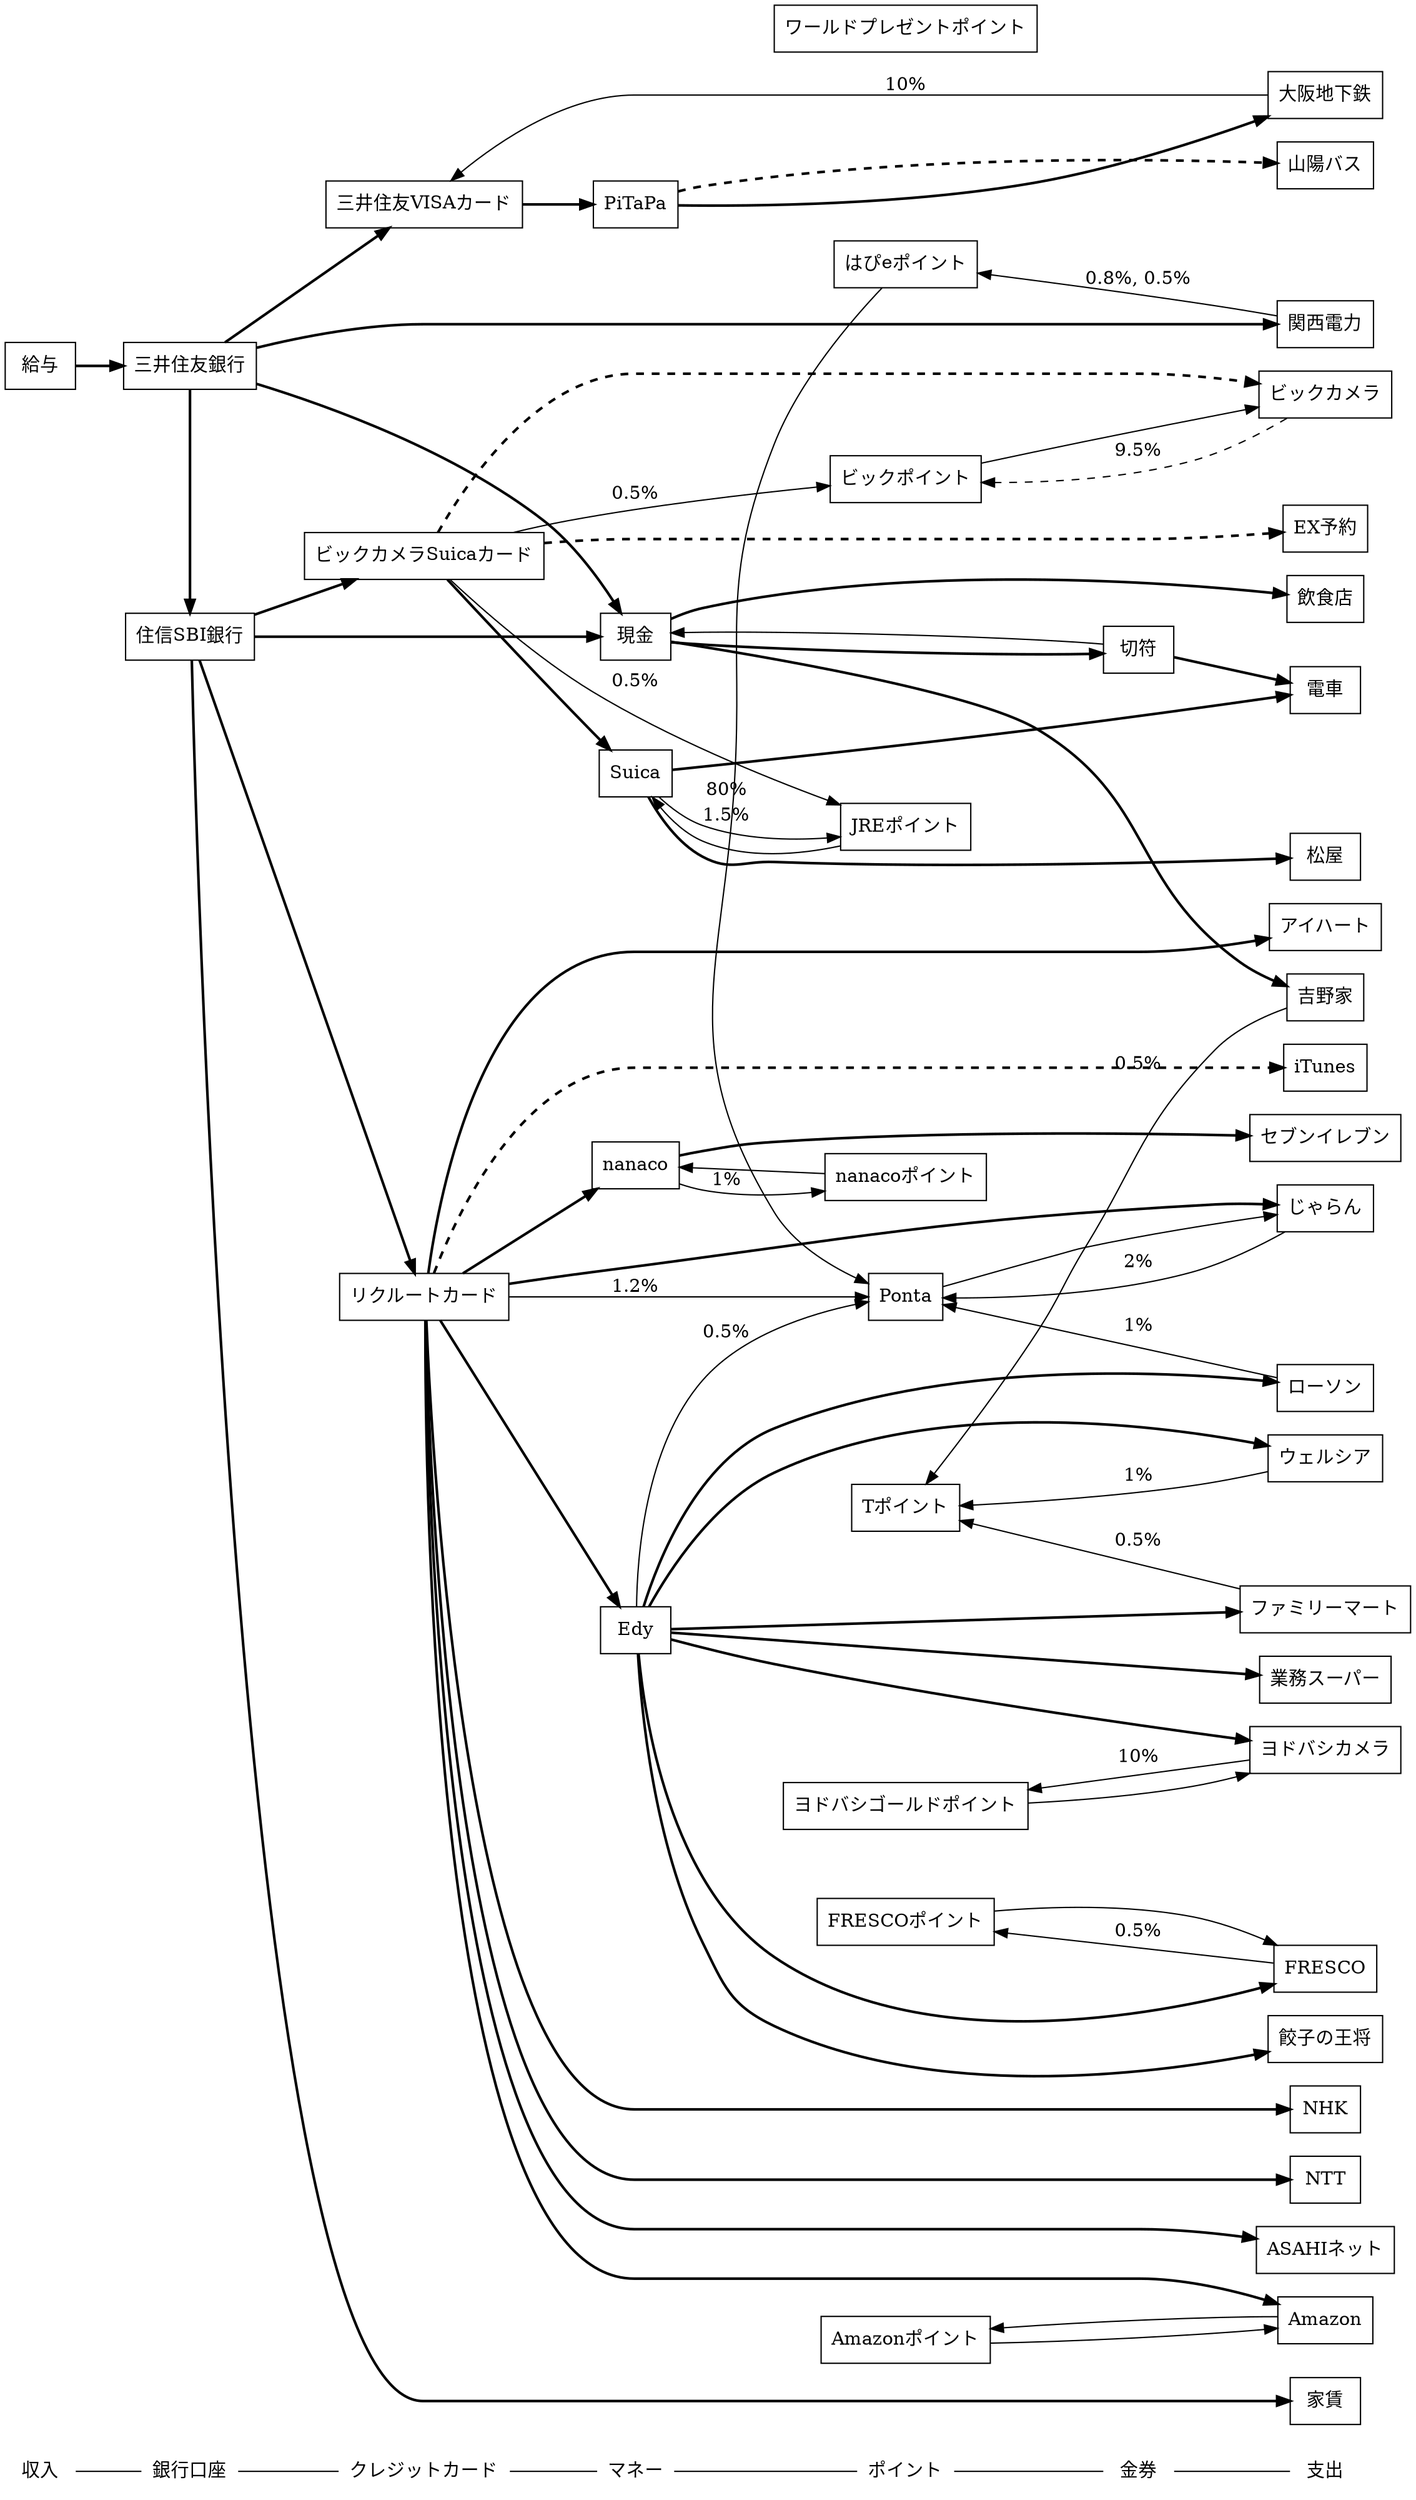 // dot -Tsvg moneyflow.dot -o moneyflow.svg
// edge: bold: 支出, solid: 還元(label:還元率), dashed: Obsolete
digraph "MoneyFlow"
{
	graph [ rankdir = LR ];
	node [ shape = box ];

	"収入", "銀行口座", "クレジットカード", "マネー", "ポイント", "金券", "支出" [shape = none];
	"収入" -> "銀行口座" -> "クレジットカード" -> "マネー" -> "ポイント" -> "金券" -> "支出" [arrowhead = none];
	{
		rank = same; "収入";
		給与;
	}

	{
		rank = same; "銀行口座";
		三井住友銀行;
		住信SBI銀行;
	}

	{
		rank = same; "クレジットカード";
		三井住友VISAカード;
		ビックカメラSuicaカード;
		リクルートカード;
	}

	{
		rank = same; "マネー";
		Suica;
		PiTaPa;
		現金;
		nanaco;
		Edy;
	}

	{
		rank = same; "ポイント";
		// 共通ポイント
		Ponta;
		Tポイント;
		// クレジットカード関係
		ワールドプレゼントポイント;
		JREポイント;
		// 独自ポイント
		ビックポイント;
		Amazonポイント;
		nanacoポイント;
		FRESCOポイント;
		ヨドバシゴールドポイント;
		はぴeポイント;
	}

	{
		rank = same; "金券";
		切符;
	}

	{
		rank = same; "支出";
		家賃;
		// コンビニ
		ローソン;
		セブンイレブン;
		ファミリーマート;
		// 交通
		電車;
		大阪地下鉄;
		山陽バス;
		// インフラ
		NHK;
		NTT;
		ASAHIネット;
		関西電力;
		// 店舗
		アイハート;
		ウェルシア;
		ビックカメラ;
		ヨドバシカメラ;
		餃子の王将;
		飲食店;
		FRESCO;
		業務スーパー;
		松屋;
		吉野家;
		// ネット
		Amazon;
		iTunes;
		EX予約;
		じゃらん;
	}

	// SMBC
	給与 -> 三井住友銀行 [style="bold", weight=100];
	三井住友銀行 -> 現金, 住信SBI銀行, 関西電力 [style="bold", weight=100];
	関西電力 -> はぴeポイント [label="0.8%, 0.5%"];
	はぴeポイント -> Ponta [label="80%"];

	// SMBC-Visa
	三井住友銀行 -> 三井住友VISAカード [style="bold", weight=100];
	// PiTaPa
	三井住友VISAカード -> PiTaPa [style="bold", weight=100];
	PiTaPa -> 大阪地下鉄 [style="bold", weight=100];
	大阪地下鉄 -> 三井住友VISAカード [label="10%"];
	PiTaPa -> 山陽バス [style="bold,dashed", weight=100];

	// ビックカメラSuicaカード
	ビックカメラSuicaカード -> JREポイント [label="0.5%"];
	ビックカメラSuicaカード -> ビックカメラ [style="bold,dashed", weight=100];
	ビックカメラ -> ビックポイント [style="dashed", label="9.5%"];
	ビックカメラSuicaカード -> ビックポイント [label="0.5%"]
	ビックポイント -> ビックカメラ;
	ビックカメラSuicaカード -> Suica -> 電車 [style="bold", weight=100];
	Suica -> 松屋 [style="bold", weight=100];
	ビックカメラSuicaカード -> EX予約 [style="bold,dashed", weight=100];
	Suica -> JREポイント [label="1.5%"];
	JREポイント -> Suica;

	// 住信SBI
	住信SBI銀行 -> 現金 [style="bold", weight=100];
	住信SBI銀行 -> 家賃 [style="bold", weight=100];
	住信SBI銀行 -> ビックカメラSuicaカード, リクルートカード [style="bold", weight=100];

	// リクルートカード
	リクルートカード -> NHK, NTT, ASAHIネット [style="bold", weight=100];
	リクルートカード -> iTunes [style="bold,dashed", weight=100];
	リクルートカード -> Amazon [style="bold", weight=100];
	リクルートカード -> じゃらん [style="bold", weight=100];
	リクルートカード -> アイハート [style="bold", weight=100];
	リクルートカード -> Edy [style="bold", weight=100];
	Edy -> ローソン [style="bold", weight=100];
	ローソン -> Ponta [label="1%"];
	Edy -> ファミリーマート [style="bold", weight=100];
	ファミリーマート -> Tポイント [label="0.5%"];
	Edy -> ヨドバシカメラ [style="bold", weight=100];
	ヨドバシカメラ -> ヨドバシゴールドポイント [label="10%"];
	ヨドバシゴールドポイント -> ヨドバシカメラ;
	Edy -> ウェルシア [style="bold", weight=100];
	ウェルシア -> Tポイント [label="1%"];
	Edy -> Ponta [label="0.5%"];
	リクルートカード -> Ponta [label="1.2%"];
	Ponta -> じゃらん;
	じゃらん -> Ponta [label="2%"];
	Amazon -> Amazonポイント -> Amazon;
	リクルートカード -> nanaco [style="bold", weight=100];
	nanaco -> セブンイレブン [style="bold", weight=100];
	nanaco -> nanacoポイント [label="1%"];
	nanacoポイント -> nanaco;
	Edy -> 業務スーパー [style="bold", weight=100];
	Edy -> FRESCO [style="bold", weight=100];
	FRESCO -> FRESCOポイント [label="0.5%"];
	FRESCOポイント -> FRESCO;
	Edy -> 餃子の王将 [style="bold", weight=100];

	// 現金
	現金 -> 飲食店 [style="bold", weight=100];
	現金 -> 吉野家 [style="bold", weight=100];
	吉野家 -> Tポイント [label="0.5%"];

	現金 -> 切符 -> 電車 [style="bold", weight=100];
	切符 -> 現金;
} 

